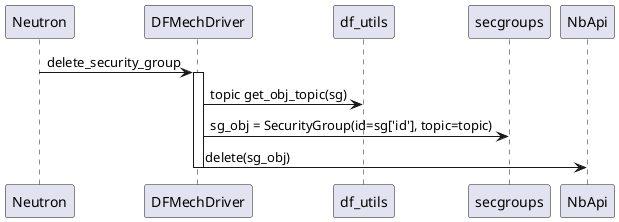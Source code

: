@startuml delete security group
Neutron->DFMechDriver:delete_security_group
activate DFMechDriver
'sg = payload.latest_state
DFMechDriver->df_utils:topic get_obj_topic(sg)
DFMechDriver->secgroups:sg_obj = SecurityGroup(id=sg['id'], topic=topic)
DFMechDriver->NbApi:delete(sg_obj)
deactivate DFMechDriver
@enduml